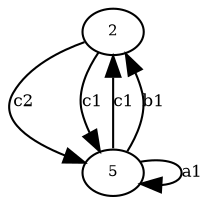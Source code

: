 digraph {
"Kv2" [label="2",fontsize=7,width=.01,height=.01];
"Kv2" -> "Kv5" [label="c2",fontsize=8];
"Kv2" -> "Kv5" [label="c1",fontsize=8];
"Kv5" [label="5",fontsize=7,width=.01,height=.01];
"Kv5" -> "Kv5" [label="a1",fontsize=8];
"Kv5" -> "Kv2" [label="c1",fontsize=8];
"Kv5" -> "Kv2" [label="b1",fontsize=8];
}
